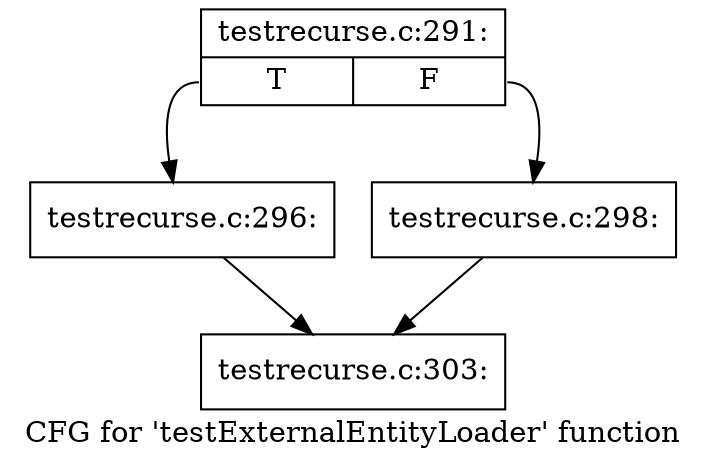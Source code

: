 digraph "CFG for 'testExternalEntityLoader' function" {
	label="CFG for 'testExternalEntityLoader' function";

	Node0x45b58f0 [shape=record,label="{testrecurse.c:291:|{<s0>T|<s1>F}}"];
	Node0x45b58f0:s0 -> Node0x45e5350;
	Node0x45b58f0:s1 -> Node0x45e53f0;
	Node0x45e5350 [shape=record,label="{testrecurse.c:296:}"];
	Node0x45e5350 -> Node0x45e53a0;
	Node0x45e53f0 [shape=record,label="{testrecurse.c:298:}"];
	Node0x45e53f0 -> Node0x45e53a0;
	Node0x45e53a0 [shape=record,label="{testrecurse.c:303:}"];
}
